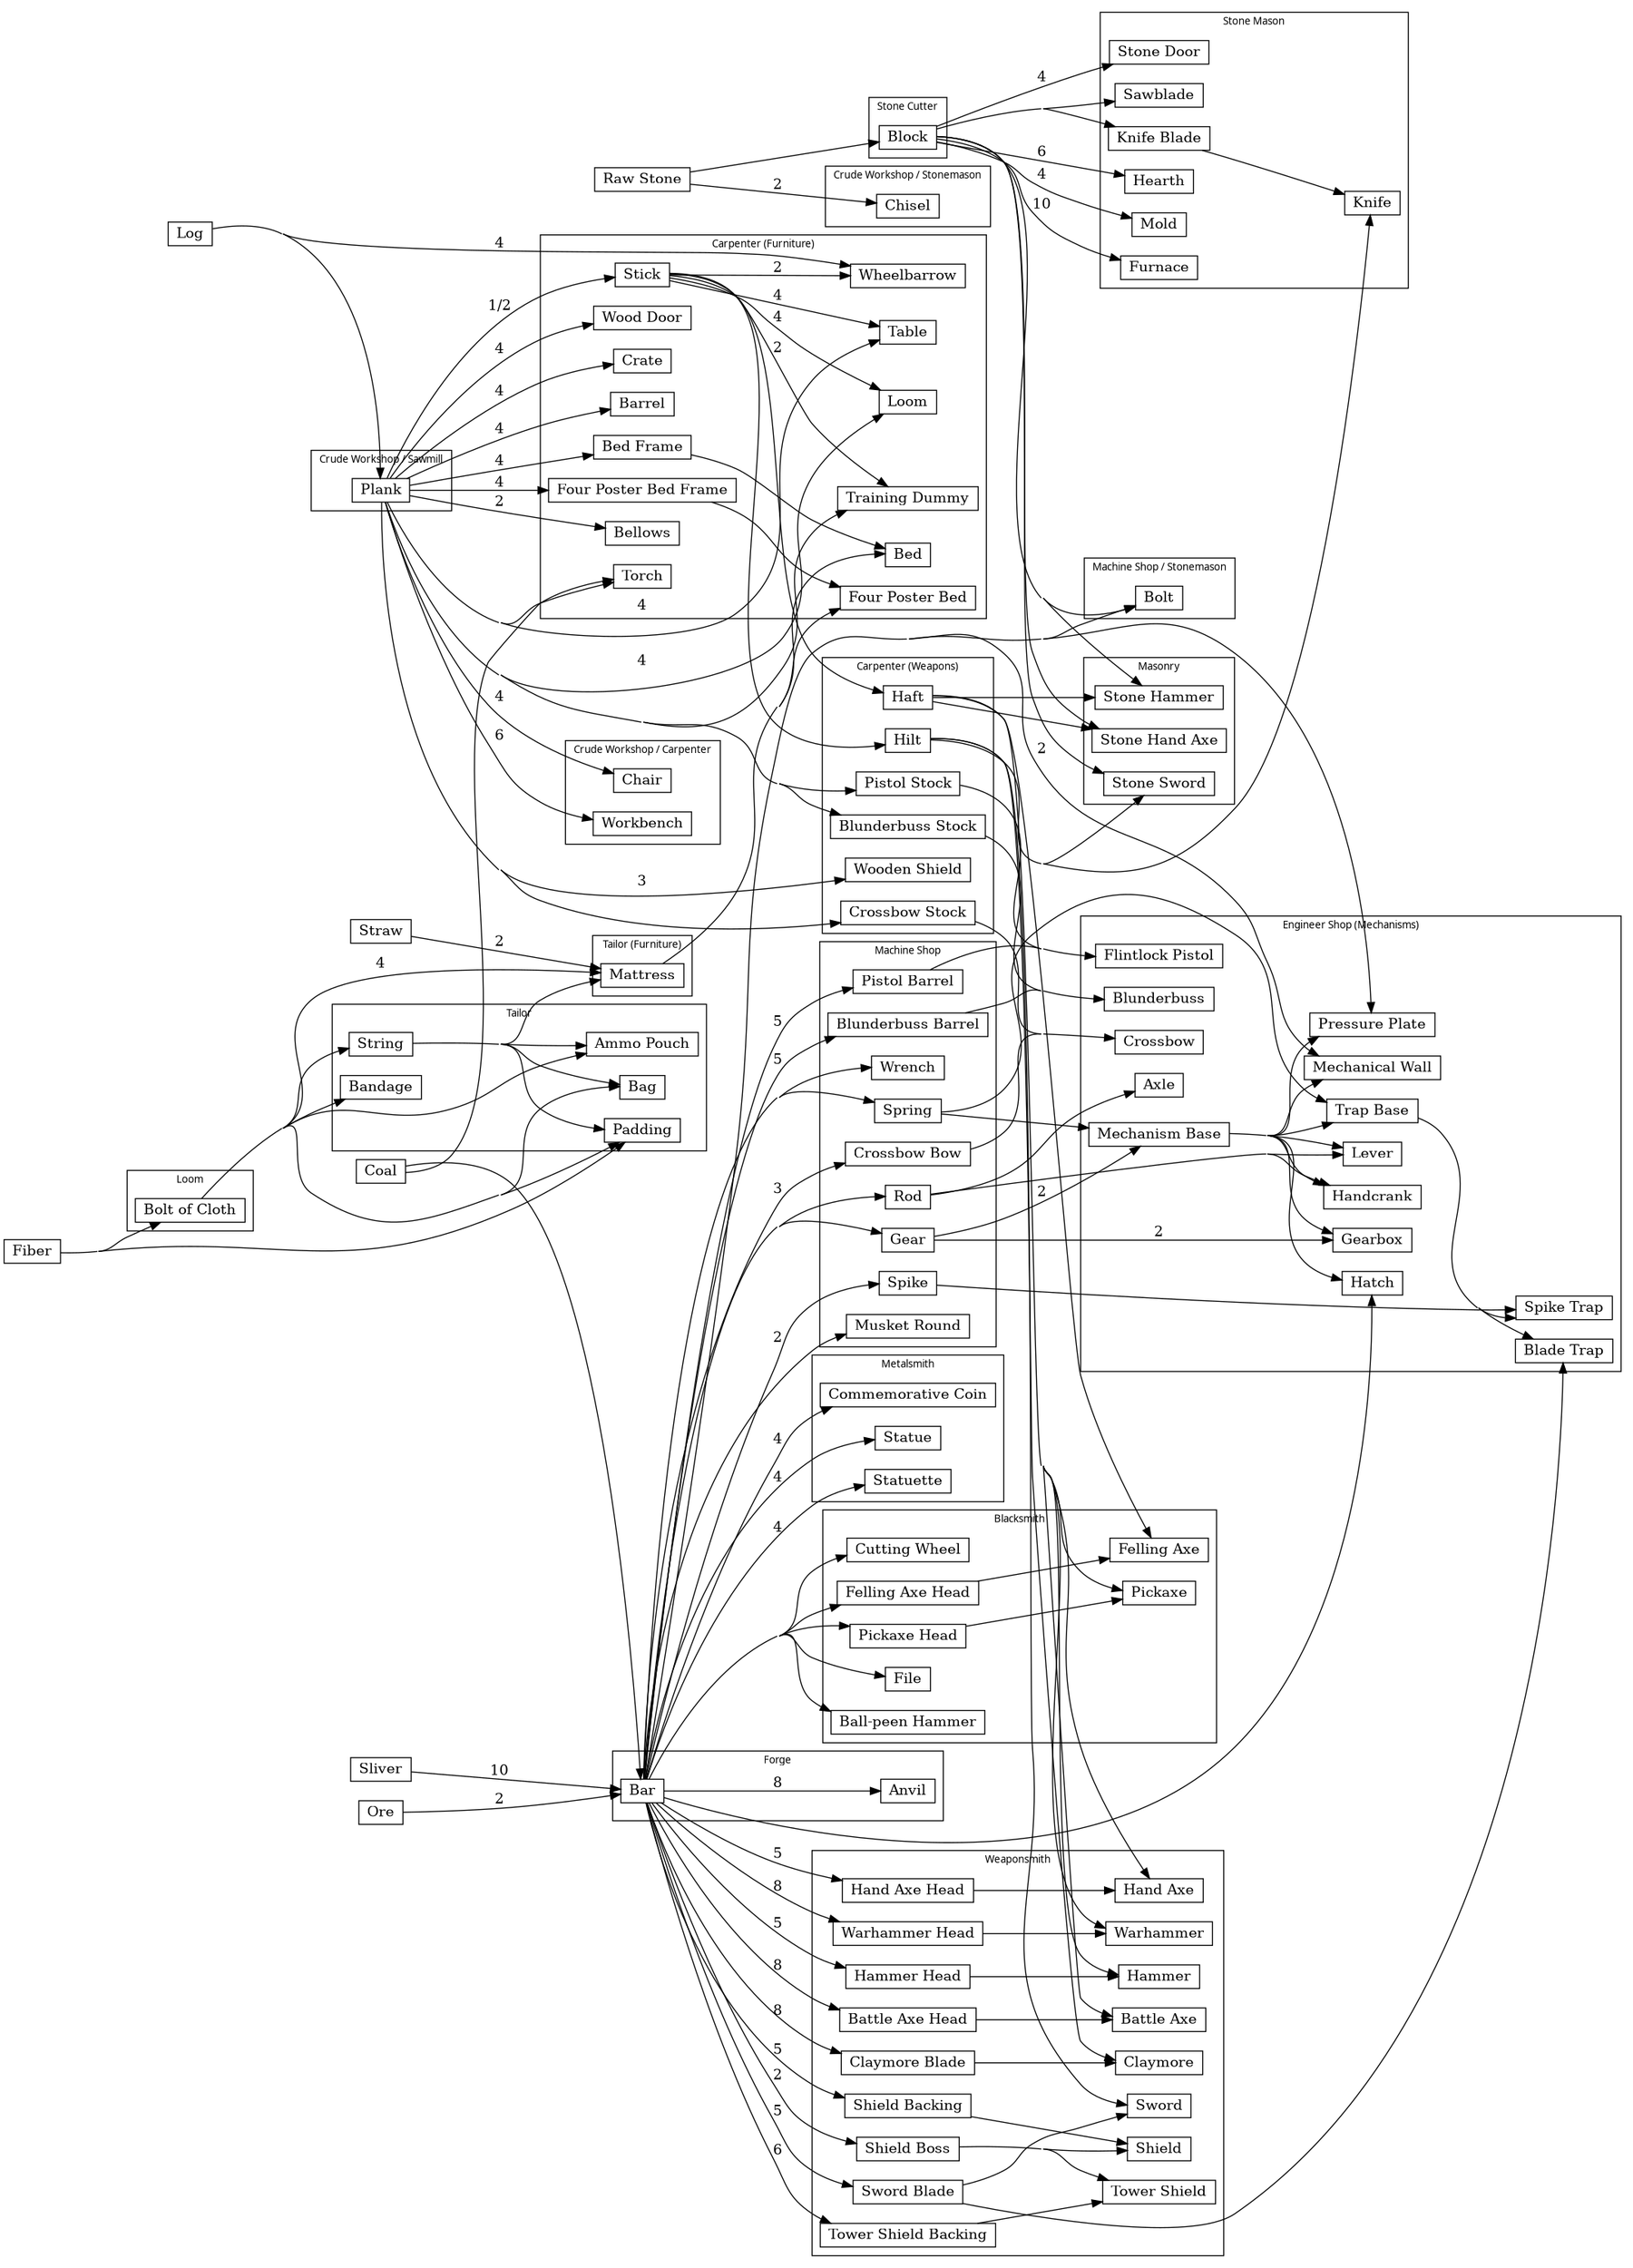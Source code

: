 digraph G  {
// works good in dot
//layout=neato;
splines=true;
//splines=false;
//graph [size="7.75,10.25"];
graph [size="20,20"];
graph [fontsize=10 fontname="Verdana" compound=true];
//sep ="+25,25";
sep ="+10,10";
ranksep=1;
nodesep=.25;
//nodesep=.25;
rankdir=LR;
//ranksep=3;
//nodesep=2;
//node [fontsize=11];
overlap=false;
//graph [ overlap=scalexy];
//graph [ overlap=scale];
edge[weight=1000];
edge[concentrate=true];
//nodesep=0.6;
//nodesep=5;
//compount=true;
//clusterrank=local;
concentrate=true;
//rank=min;
rank=source;

node [shape=record,width=.1,height=.1];


	subgraph cluster_0 {
		label="Stone Cutter";
		"Block";
	}
	"Raw Stone" -> "Block";

	"Log" -> "Plank";
	"Plank" -> "Chair" [label=4];
	"Plank" -> "Workbench"  [label="6"];
	"Raw Stone" -> "Chisel"  [label="2"];

	subgraph cluster_2 {
		label="Sawmill";
//		"Plank";
	}
	subgraph cluster_1a {
		label="Crude Workshop / Sawmill";
		"Plank" ;
	}
	subgraph cluster_1b {
		label="Crude Workshop / Carpenter";
		"Workbench";
		"Chair";
	}
	subgraph cluster_1c {
		label="Crude Workshop / Stonemason";
		"Chisel";
	}
	subgraph cluster_4a {
		label="Carpenter (Furniture)";
		"Stick";
		"Loom";
		"Table";
		"Bed";
		"Wood Door";
		"Torch";
		"Training Dummy";
		"Crate";
		"Barrel";
		"Four Poster Bed";
		"Bed Frame";
		"Four Poster Bed Frame";
		"Wheelbarrow";
		"Bellows";
	}
	subgraph cluster_4b {
		label="Carpenter (Weapons)";
		"Haft";
		"Hilt";
		"Wooden Shield";
		"Crossbow Stock";
		"Blunderbuss Stock";
		"Pistol Stock";
	}
	"Plank" -> "Stick" [label="1/2"];
	"Plank" -> "Loom" [label=4];
	"Stick" -> "Loom" [label=4];
	"Stick" -> "Haft";
	"Stick" -> "Hilt";
	"Plank" -> "Torch";
	"Coal" -> "Torch";
	"Plank" -> "Wooden Shield" [label=3];
	"Plank" -> "Training Dummy";
	"Stick" -> "Training Dummy" [label=2];
	"Plank" -> "Crate" [label=4];
	"Plank" -> "Barrel" [label=4];
	"Plank" -> "Table" [label=4];
	"Stick" -> "Table" [label=4];
	"Plank" -> "Wood Door" [label=4];
	"Bed Frame" -> "Bed";
	"Mattress" -> "Bed";
	"Four Poster Bed Frame" -> "Four Poster Bed";
	"Mattress" -> "Four Poster Bed";
	"Plank" -> "Bed Frame" [label=4];
	"Plank" -> "Four Poster Bed Frame" [label=4];
	"Log" -> "Wheelbarrow" [label=4];
	"Stick" -> "Wheelbarrow" [label=2];
	"Plank" -> "Bellows" [label=2];
	"Plank" -> "Crossbow Stock";
	"Plank" -> "Blunderbuss Stock";
	"Plank" -> "Pistol Stock";

	subgraph cluster_5 {
		label="Blacksmith";
		"Cutting Wheel";
		"Pickaxe Head";
		"Pickaxe";
		"Felling Axe Head";
		"Felling Axe";
		"File";
		"Ball-peen Hammer";
	}
	"Bar" -> "Cutting Wheel";
	"Bar" -> "Pickaxe Head";
	"Pickaxe Head" -> "Pickaxe";
	"Haft" -> "Pickaxe";
	"Bar" -> "Felling Axe Head";
	"Felling Axe Head" -> "Felling Axe";
	"Haft" -> "Felling Axe";
	"Bar" -> "File";
	"Bar" -> "Ball-peen Hammer";

	subgraph cluster_6 {
		label="Forge";
		"Bar";
		"Anvil";
	}
	"Ore" -> "Bar" [label=2];
	"Coal" -> "Bar";
	"Sliver" -> "Bar" [label=10];
	"Bar" -> "Anvil" [label=8];

	subgraph cluster_7 {
		label="Loom";
		"Bolt of Cloth";
	}
	"Fiber" -> "Bolt of Cloth";

	subgraph cluster_8a {
		label="Tailor (Furniture)";
		"Mattress";
	}
	subgraph cluster_8b {
		label="Tailor";
		"Bag";
		"Bandage";
		"String";
		"Padding";
		"Ammo Pouch";
	}
	"Bolt of Cloth" -> "Bag";
	"String" -> "Bag";
	"Bolt of Cloth" -> "Bandage";
	"Bolt of Cloth" -> "String";
	"Bolt of Cloth" -> "Padding";
	"Fiber" -> "Padding";
	"String" -> "Padding";
	"Bolt of Cloth" -> "Mattress" [label=4];
	"String" -> "Mattress";
	"Straw" -> "Mattress" [label=2];
	"Bolt of Cloth" -> "Ammo Pouch";
	"String" -> "Ammo Pouch";

	subgraph cluster_9 {
		label="Stone Mason";
		"Stone Door";
		"Sawblade";
		"Knife";
		"Knife Blade";
		"Hearth";
		"Mold";
		"Furnace";
//		"Musket Round";
	}
	"Block" -> "Stone Door" [label=4];
	"Block" -> "Sawblade";
	"Block" -> "Knife Blade";
	"Knife Blade" -> "Knife";
	"Hilt" -> "Knife";
	"Block" -> "Hearth" [label=6];
	"Block" -> "Mold" [label=4];
	"Block" -> "Furnace" [label=10];
	"Block" -> "Bolt";
//	"Block" -> "Musket Round";

	subgraph cluster_10 {
		label="Masonry";
		"Stone Sword";
		"Stone Hand Axe";
		"Stone Hammer";
	}
	"Block" -> "Stone Sword";
	"Hilt" -> "Stone Sword";
	"Block" -> "Stone Hand Axe";
	"Haft" -> "Stone Hand Axe";
	"Block" -> "Stone Hammer";
	"Haft" -> "Stone Hammer";

	subgraph cluster_11 {
		label="Weaponsmith";
		"Sword";
		"Hand Axe";
		"Hammer";
		"Sword Blade";
		"Hand Axe Head";
		"Hammer Head";
		"Claymore Blade";
		"Claymore";
		"Battle Axe Head";
		"Battle Axe";
		"Warhammer Head";
		"Warhammer";
		"Shield Boss";
		"Shield Backing";
		"Shield";
		"Tower Shield Backing";
		"Tower Shield";

	}
	"Sword Blade" -> "Sword";
	"Hilt" -> "Sword";
	"Hand Axe Head" -> "Hand Axe";
	"Haft" -> "Hand Axe";
	"Hammer Head" -> "Hammer";
	"Haft" -> "Hammer";
	"Bar" -> "Sword Blade" [label=5];
	"Bar" -> "Hand Axe Head" [label=5];
	"Bar" -> "Hammer Head" [label=5];
	"Bar" -> "Claymore Blade" [label=8];
	"Claymore Blade" -> "Claymore";
	"Hilt" -> "Claymore";

	"Bar" -> "Battle Axe Head" [label=8];
	"Battle Axe Head" -> "Battle Axe";
	"Haft" -> "Battle Axe";

	"Bar" -> "Warhammer Head" [label=8];
	"Warhammer Head" -> "Warhammer";
	"Haft" -> "Warhammer";

	"Bar" -> "Shield Boss" [label=2];
	"Bar" -> "Shield Backing" [label=5];
	"Shield Boss" -> "Shield";
	"Shield Backing" -> "Shield";
	"Bar" -> "Tower Shield Backing" [label=6];
	"Shield Boss" -> "Tower Shield";
	"Tower Shield Backing" -> "Tower Shield";

	subgraph cluster_12 {
		label="Machine Shop";
		"Wrench";
		"Rod";
		"Gear";
		"Spring";
		"Spike";
		"Crossbow Bow";
		"Musket Round";
		"Blunderbuss Barrel";
		"Pistol Barrel";
	}
	subgraph cluster_12a {
		label="Machine Shop / Stonemason";
		"Bolt";
	}
	"Bar" -> "Wrench";
	"Bar" -> "Rod";
	"Bar" -> "Gear";
	"Bar" -> "Spring";
	"Bar" -> "Spike" [label=2];
	"Bar" -> "Bolt";
	"Bar" -> "Crossbow Bow" [label=3];
	"Bar" -> "Musket Round";
	"Bar" -> "Blunderbuss Barrel" [label=5];
	"Bar" -> "Pistol Barrel" [label=5];

	subgraph cluster_13a {
		label="Engineer Shop (Mechanisms)";
		"Axle";
		"Mechanism Base";
		"Gearbox";
		"Lever";
		"Pressure Plate";
		"Mechanical Wall";
		"Hatch";
		"Handcrank";
		"Trap Base";
		"Crossbow";
		"Blunderbuss";
		"Flintlock Pistol";
		"Spike Trap";
		"Blade Trap";
	}
	subgraph cluster_13b {
		label="Engineer Shop (Weapons)";
	}
	"Rod" -> "Axle";
	"Mechanism Base" -> "Gearbox";
	"Gear" -> "Gearbox" [label=2];
	"Mechanism Base" -> "Lever";
	"Rod" -> "Lever";
	"Mechanism Base" -> "Pressure Plate";
	"Bar" -> "Pressure Plate";

	"Mechanism Base" -> "Mechanical Wall";
	"Bar" -> "Mechanical Wall" [label=2];
	"Mechanism Base" -> "Hatch";
	"Bar" -> "Hatch";
	"Mechanism Base" -> "Handcrank";
	"Rod" -> "Handcrank";

	"Trap Base" -> "Spike Trap";
	"Spike" -> "Spike Trap";
	"Trap Base" -> "Blade Trap";
	"Sword Blade" -> "Blade Trap";
	"Mechanism Base" -> "Trap Base";
	"Spring" -> "Trap Base";
	"Gear" -> "Mechanism Base" [label=2];
	"Spring" -> "Mechanism Base";
	"Crossbow Bow" -> "Crossbow";
	"Crossbow Stock" -> "Crossbow";
	"Blunderbuss Barrel" -> "Blunderbuss";
	"Blunderbuss Stock" -> "Blunderbuss";
	"Pistol Barrel" -> "Flintlock Pistol";
	"Pistol Stock" -> "Flintlock Pistol";

	subgraph cluster_14 {
		label="Metalsmith";
		"Statue";
		"Statuette";
		"Commemorative Coin";
	}

	"Bar" -> "Statue" [label=4];
	"Bar" -> "Statuette" [label=4];
	"Bar" -> "Commemorative Coin" [label=4];
}